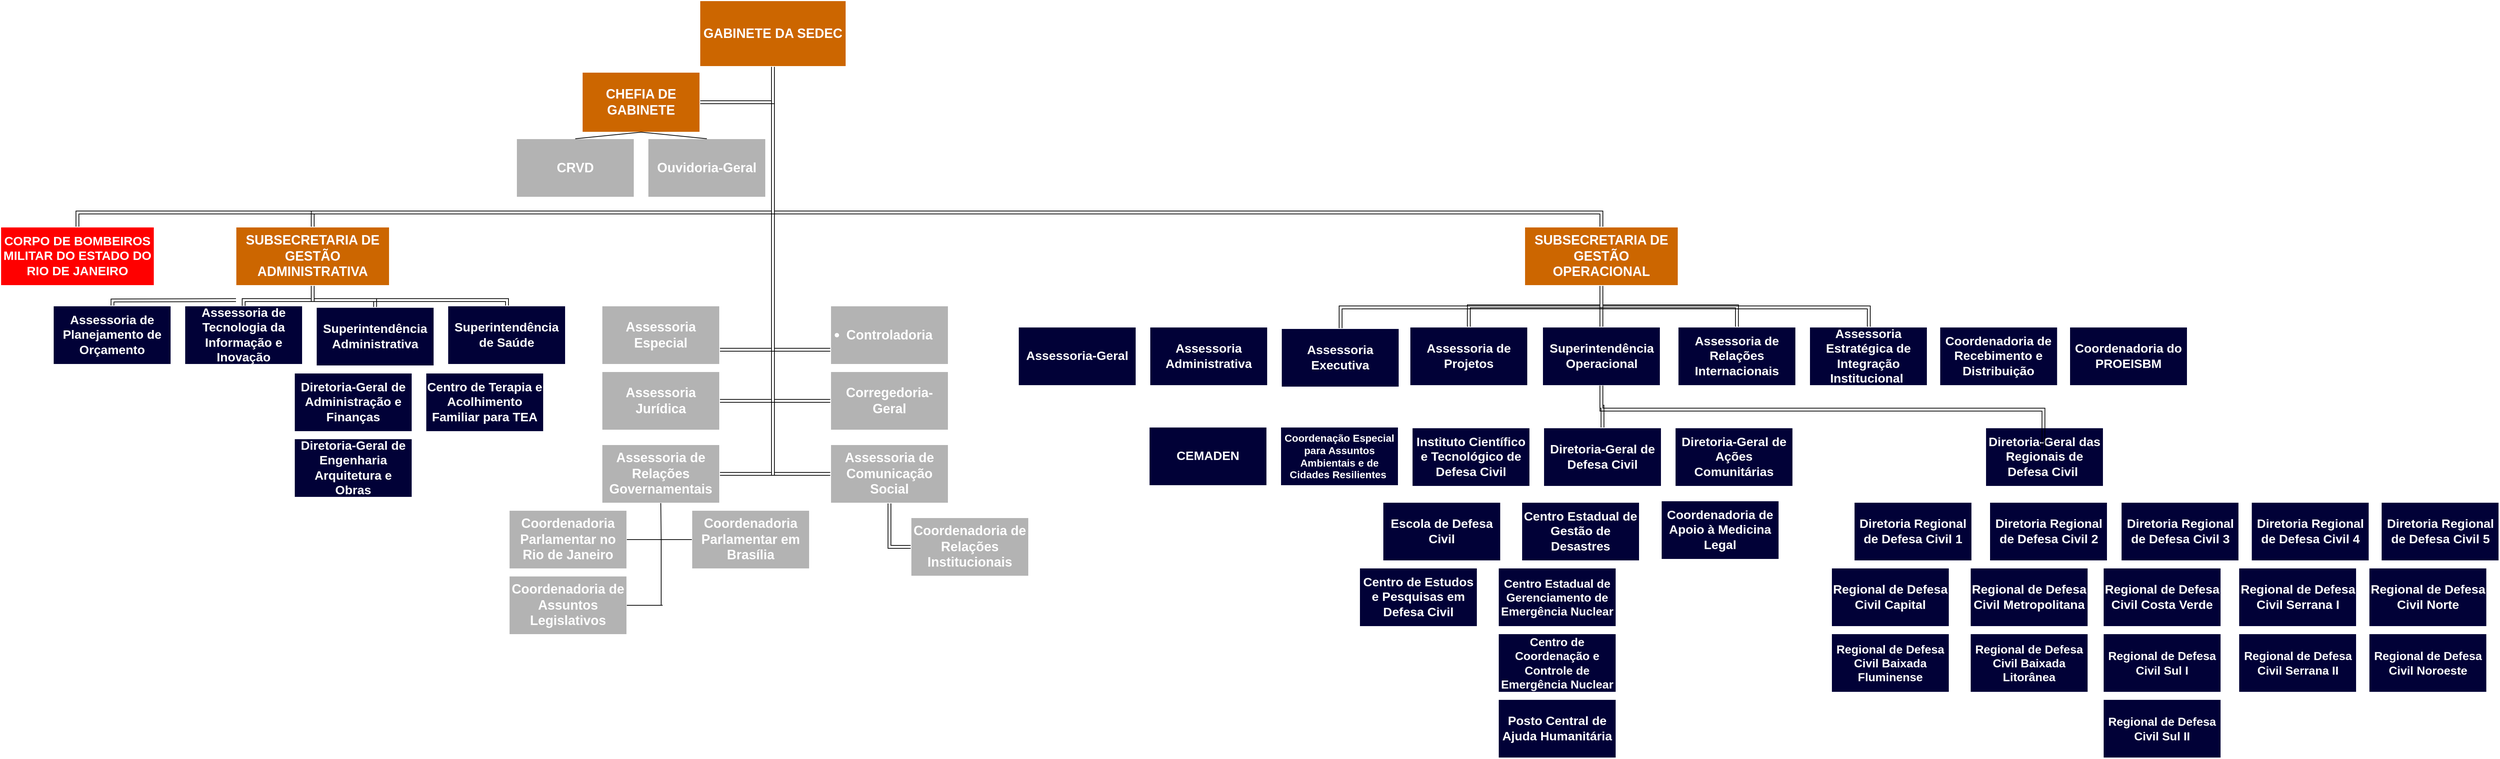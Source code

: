 <mxfile version="26.2.14">
  <diagram name="Page-1" id="97916047-d0de-89f5-080d-49f4d83e522f">
    <mxGraphModel dx="5884" dy="1238" grid="1" gridSize="10" guides="1" tooltips="1" connect="1" arrows="1" fold="1" page="1" pageScale="1.5" pageWidth="1169" pageHeight="827" background="none" math="0" shadow="0">
      <root>
        <mxCell id="0" />
        <mxCell id="1" parent="0" />
        <mxCell id="WQziicTxQeGtpVNXPFm_-156" style="edgeStyle=orthogonalEdgeStyle;shape=link;rounded=0;orthogonalLoop=1;jettySize=auto;html=1;entryX=1;entryY=0.5;entryDx=0;entryDy=0;" edge="1" parent="1" source="WQziicTxQeGtpVNXPFm_-55" target="WQziicTxQeGtpVNXPFm_-64">
          <mxGeometry relative="1" as="geometry" />
        </mxCell>
        <mxCell id="WQziicTxQeGtpVNXPFm_-157" style="edgeStyle=orthogonalEdgeStyle;shape=link;rounded=0;orthogonalLoop=1;jettySize=auto;html=1;entryX=1;entryY=0.75;entryDx=0;entryDy=0;" edge="1" parent="1" source="WQziicTxQeGtpVNXPFm_-55" target="WQziicTxQeGtpVNXPFm_-63">
          <mxGeometry relative="1" as="geometry" />
        </mxCell>
        <mxCell id="WQziicTxQeGtpVNXPFm_-158" style="edgeStyle=orthogonalEdgeStyle;shape=link;rounded=0;orthogonalLoop=1;jettySize=auto;html=1;entryX=0;entryY=0.75;entryDx=0;entryDy=0;" edge="1" parent="1" source="WQziicTxQeGtpVNXPFm_-55" target="WQziicTxQeGtpVNXPFm_-72">
          <mxGeometry relative="1" as="geometry" />
        </mxCell>
        <mxCell id="WQziicTxQeGtpVNXPFm_-159" style="edgeStyle=orthogonalEdgeStyle;shape=link;rounded=0;orthogonalLoop=1;jettySize=auto;html=1;entryX=0;entryY=0.5;entryDx=0;entryDy=0;" edge="1" parent="1" source="WQziicTxQeGtpVNXPFm_-55" target="WQziicTxQeGtpVNXPFm_-73">
          <mxGeometry relative="1" as="geometry" />
        </mxCell>
        <mxCell id="WQziicTxQeGtpVNXPFm_-160" style="edgeStyle=orthogonalEdgeStyle;shape=link;rounded=0;orthogonalLoop=1;jettySize=auto;html=1;entryX=0;entryY=0.5;entryDx=0;entryDy=0;" edge="1" parent="1" source="WQziicTxQeGtpVNXPFm_-55" target="WQziicTxQeGtpVNXPFm_-67">
          <mxGeometry relative="1" as="geometry" />
        </mxCell>
        <mxCell id="WQziicTxQeGtpVNXPFm_-162" style="edgeStyle=orthogonalEdgeStyle;shape=link;rounded=0;orthogonalLoop=1;jettySize=auto;html=1;entryX=1;entryY=0.5;entryDx=0;entryDy=0;" edge="1" parent="1" source="WQziicTxQeGtpVNXPFm_-55" target="WQziicTxQeGtpVNXPFm_-68">
          <mxGeometry relative="1" as="geometry" />
        </mxCell>
        <mxCell id="WQziicTxQeGtpVNXPFm_-163" style="edgeStyle=orthogonalEdgeStyle;shape=link;rounded=0;orthogonalLoop=1;jettySize=auto;html=1;entryX=1;entryY=0.5;entryDx=0;entryDy=0;" edge="1" parent="1" source="WQziicTxQeGtpVNXPFm_-55" target="WQziicTxQeGtpVNXPFm_-57">
          <mxGeometry relative="1" as="geometry" />
        </mxCell>
        <mxCell id="WQziicTxQeGtpVNXPFm_-165" style="edgeStyle=orthogonalEdgeStyle;shape=link;rounded=0;orthogonalLoop=1;jettySize=auto;html=1;entryX=0.5;entryY=0;entryDx=0;entryDy=0;" edge="1" parent="1" source="WQziicTxQeGtpVNXPFm_-55" target="WQziicTxQeGtpVNXPFm_-75">
          <mxGeometry relative="1" as="geometry">
            <Array as="points">
              <mxPoint x="-2439" y="320" />
              <mxPoint x="-3069" y="320" />
            </Array>
          </mxGeometry>
        </mxCell>
        <mxCell id="WQziicTxQeGtpVNXPFm_-166" style="edgeStyle=orthogonalEdgeStyle;shape=link;rounded=0;orthogonalLoop=1;jettySize=auto;html=1;entryX=0.5;entryY=0;entryDx=0;entryDy=0;" edge="1" parent="1" source="WQziicTxQeGtpVNXPFm_-55" target="WQziicTxQeGtpVNXPFm_-76">
          <mxGeometry relative="1" as="geometry">
            <Array as="points">
              <mxPoint x="-2439" y="320" />
              <mxPoint x="-1305" y="320" />
            </Array>
          </mxGeometry>
        </mxCell>
        <mxCell id="WQziicTxQeGtpVNXPFm_-167" style="edgeStyle=orthogonalEdgeStyle;shape=link;rounded=0;orthogonalLoop=1;jettySize=auto;html=1;" edge="1" parent="1" source="WQziicTxQeGtpVNXPFm_-55" target="WQziicTxQeGtpVNXPFm_-92">
          <mxGeometry relative="1" as="geometry">
            <Array as="points">
              <mxPoint x="-2439" y="320" />
              <mxPoint x="-3391" y="320" />
            </Array>
          </mxGeometry>
        </mxCell>
        <mxCell id="WQziicTxQeGtpVNXPFm_-55" value="&lt;font style=&quot;color: rgb(255, 255, 255); font-size: 18px;&quot;&gt;&lt;b style=&quot;&quot;&gt;GABINETE DA SEDEC&lt;/b&gt;&lt;/font&gt;" style="rounded=0;whiteSpace=wrap;html=1;fillColor=#CC6600;strokeColor=#FFFFFF;" vertex="1" parent="1">
          <mxGeometry x="-2539" y="30" width="200" height="90" as="geometry" />
        </mxCell>
        <mxCell id="WQziicTxQeGtpVNXPFm_-57" value="&lt;font color=&quot;#ffffff&quot;&gt;&lt;span style=&quot;font-size: 18px;&quot;&gt;&lt;b&gt;CHEFIA DE GABINETE&lt;/b&gt;&lt;/span&gt;&lt;/font&gt;" style="rounded=0;whiteSpace=wrap;html=1;fillColor=#CC6600;strokeColor=#FFFFFF;" vertex="1" parent="1">
          <mxGeometry x="-2700" y="128" width="161" height="82" as="geometry" />
        </mxCell>
        <mxCell id="WQziicTxQeGtpVNXPFm_-59" value="&lt;font color=&quot;#ffffff&quot;&gt;&lt;span style=&quot;font-size: 18px;&quot;&gt;&lt;b&gt;CRVD&lt;/b&gt;&lt;/span&gt;&lt;/font&gt;" style="rounded=0;whiteSpace=wrap;html=1;fillColor=light-dark(#B3B3B3,#DADAFF);strokeColor=#FFFFFF;" vertex="1" parent="1">
          <mxGeometry x="-2790" y="219" width="161" height="80" as="geometry" />
        </mxCell>
        <mxCell id="WQziicTxQeGtpVNXPFm_-60" value="" style="endArrow=none;html=1;rounded=0;exitX=0.5;exitY=1;exitDx=0;exitDy=0;entryX=0.5;entryY=0;entryDx=0;entryDy=0;" edge="1" parent="1" source="WQziicTxQeGtpVNXPFm_-57" target="WQziicTxQeGtpVNXPFm_-59">
          <mxGeometry width="50" height="50" relative="1" as="geometry">
            <mxPoint x="-2659.5" y="208" as="sourcePoint" />
            <mxPoint x="-2341" y="178" as="targetPoint" />
          </mxGeometry>
        </mxCell>
        <mxCell id="WQziicTxQeGtpVNXPFm_-63" value="&lt;font color=&quot;#ffffff&quot;&gt;&lt;span style=&quot;font-size: 18px;&quot;&gt;&lt;b&gt;Assessoria Especial&lt;/b&gt;&lt;/span&gt;&lt;/font&gt;" style="rounded=0;whiteSpace=wrap;html=1;fillColor=light-dark(#B3B3B3,#DADAFF);strokeColor=#FFFFFF;" vertex="1" parent="1">
          <mxGeometry x="-2673" y="448" width="161" height="80" as="geometry" />
        </mxCell>
        <mxCell id="WQziicTxQeGtpVNXPFm_-64" value="&lt;font color=&quot;#ffffff&quot;&gt;&lt;span style=&quot;font-size: 18px;&quot;&gt;&lt;b&gt;Assessoria Jurídica&lt;/b&gt;&lt;/span&gt;&lt;/font&gt;" style="rounded=0;whiteSpace=wrap;html=1;fillColor=light-dark(#B3B3B3,#DADAFF);strokeColor=#FFFFFF;" vertex="1" parent="1">
          <mxGeometry x="-2673" y="538" width="161" height="80" as="geometry" />
        </mxCell>
        <mxCell id="WQziicTxQeGtpVNXPFm_-65" value="&lt;font style=&quot;font-size: 17px;&quot; color=&quot;#ffffff&quot;&gt;&lt;b style=&quot;&quot;&gt;Assessoria de Tecnologia da Informação e Inovação&lt;/b&gt;&lt;/font&gt;" style="rounded=0;whiteSpace=wrap;html=1;fillColor=light-dark(#010137,#DADAFF);strokeColor=#FFFFFF;" vertex="1" parent="1">
          <mxGeometry x="-3244" y="448" width="161" height="80" as="geometry" />
        </mxCell>
        <mxCell id="WQziicTxQeGtpVNXPFm_-164" style="edgeStyle=orthogonalEdgeStyle;shape=link;rounded=0;orthogonalLoop=1;jettySize=auto;html=1;entryX=0;entryY=0.5;entryDx=0;entryDy=0;" edge="1" parent="1" source="WQziicTxQeGtpVNXPFm_-67" target="WQziicTxQeGtpVNXPFm_-77">
          <mxGeometry relative="1" as="geometry" />
        </mxCell>
        <mxCell id="WQziicTxQeGtpVNXPFm_-67" value="&lt;font color=&quot;#ffffff&quot;&gt;&lt;span style=&quot;font-size: 18px;&quot;&gt;&lt;b&gt;Assessoria de Comunicação Social&lt;/b&gt;&lt;/span&gt;&lt;/font&gt;" style="rounded=0;whiteSpace=wrap;html=1;fillColor=light-dark(#B3B3B3,#DADAFF);strokeColor=#FFFFFF;" vertex="1" parent="1">
          <mxGeometry x="-2360" y="638" width="161" height="80" as="geometry" />
        </mxCell>
        <mxCell id="WQziicTxQeGtpVNXPFm_-68" value="&lt;font color=&quot;#ffffff&quot;&gt;&lt;span style=&quot;font-size: 18px;&quot;&gt;&lt;b&gt;Assessoria de Relações Governamentais&lt;/b&gt;&lt;/span&gt;&lt;/font&gt;" style="rounded=0;whiteSpace=wrap;html=1;fillColor=light-dark(#B3B3B3,#DADAFF);strokeColor=#FFFFFF;" vertex="1" parent="1">
          <mxGeometry x="-2673" y="638" width="161" height="80" as="geometry" />
        </mxCell>
        <mxCell id="WQziicTxQeGtpVNXPFm_-69" value="&lt;font color=&quot;#ffffff&quot;&gt;&lt;span style=&quot;font-size: 18px;&quot;&gt;&lt;b&gt;Coordenadoria Parlamentar no Rio de Janeiro&lt;/b&gt;&lt;/span&gt;&lt;/font&gt;" style="rounded=0;whiteSpace=wrap;html=1;fillColor=light-dark(#B3B3B3,#DADAFF);strokeColor=#FFFFFF;" vertex="1" parent="1">
          <mxGeometry x="-2800" y="728" width="161" height="80" as="geometry" />
        </mxCell>
        <mxCell id="WQziicTxQeGtpVNXPFm_-70" value="&lt;font color=&quot;#ffffff&quot;&gt;&lt;span style=&quot;font-size: 18px;&quot;&gt;&lt;b&gt;Ouvidoria-Geral&lt;/b&gt;&lt;/span&gt;&lt;/font&gt;" style="rounded=0;whiteSpace=wrap;html=1;fillColor=light-dark(#B3B3B3,#DADAFF);strokeColor=#FFFFFF;" vertex="1" parent="1">
          <mxGeometry x="-2610" y="219" width="161" height="80" as="geometry" />
        </mxCell>
        <mxCell id="WQziicTxQeGtpVNXPFm_-71" value="" style="endArrow=none;html=1;rounded=0;entryX=0.5;entryY=0;entryDx=0;entryDy=0;exitX=0.5;exitY=1;exitDx=0;exitDy=0;" edge="1" parent="1" source="WQziicTxQeGtpVNXPFm_-57" target="WQziicTxQeGtpVNXPFm_-70">
          <mxGeometry width="50" height="50" relative="1" as="geometry">
            <mxPoint x="-2579.5" y="208" as="sourcePoint" />
            <mxPoint x="-2530" y="219" as="targetPoint" />
          </mxGeometry>
        </mxCell>
        <mxCell id="WQziicTxQeGtpVNXPFm_-72" value="&lt;font color=&quot;#ffffff&quot;&gt;&lt;span style=&quot;font-size: 18px;&quot;&gt;&lt;b&gt;Controladoria&lt;/b&gt;&lt;/span&gt;&lt;/font&gt;" style="rounded=0;whiteSpace=wrap;html=1;fillColor=light-dark(#B3B3B3,#DADAFF);strokeColor=#FFFFFF;" vertex="1" parent="1">
          <mxGeometry x="-2360" y="448" width="161" height="80" as="geometry" />
        </mxCell>
        <mxCell id="WQziicTxQeGtpVNXPFm_-73" value="&lt;font color=&quot;#ffffff&quot;&gt;&lt;span style=&quot;font-size: 18px;&quot;&gt;&lt;b&gt;Corregedoria-Geral&lt;/b&gt;&lt;/span&gt;&lt;/font&gt;" style="rounded=0;whiteSpace=wrap;html=1;fillColor=light-dark(#B3B3B3,#DADAFF);strokeColor=#FFFFFF;" vertex="1" parent="1">
          <mxGeometry x="-2360" y="538" width="161" height="80" as="geometry" />
        </mxCell>
        <mxCell id="WQziicTxQeGtpVNXPFm_-169" style="edgeStyle=orthogonalEdgeStyle;shape=link;rounded=0;orthogonalLoop=1;jettySize=auto;html=1;entryX=0.5;entryY=0;entryDx=0;entryDy=0;" edge="1" parent="1" source="WQziicTxQeGtpVNXPFm_-75" target="WQziicTxQeGtpVNXPFm_-65">
          <mxGeometry relative="1" as="geometry" />
        </mxCell>
        <mxCell id="WQziicTxQeGtpVNXPFm_-170" style="edgeStyle=orthogonalEdgeStyle;shape=link;rounded=0;orthogonalLoop=1;jettySize=auto;html=1;" edge="1" parent="1" source="WQziicTxQeGtpVNXPFm_-75" target="WQziicTxQeGtpVNXPFm_-87">
          <mxGeometry relative="1" as="geometry" />
        </mxCell>
        <mxCell id="WQziicTxQeGtpVNXPFm_-171" style="edgeStyle=orthogonalEdgeStyle;shape=link;rounded=0;orthogonalLoop=1;jettySize=auto;html=1;" edge="1" parent="1" source="WQziicTxQeGtpVNXPFm_-75" target="WQziicTxQeGtpVNXPFm_-88">
          <mxGeometry relative="1" as="geometry">
            <Array as="points">
              <mxPoint x="-3069" y="440" />
              <mxPoint x="-2803" y="440" />
            </Array>
          </mxGeometry>
        </mxCell>
        <mxCell id="WQziicTxQeGtpVNXPFm_-173" style="edgeStyle=orthogonalEdgeStyle;shape=link;rounded=0;orthogonalLoop=1;jettySize=auto;html=1;" edge="1" parent="1">
          <mxGeometry relative="1" as="geometry">
            <mxPoint x="-3174" y="440" as="sourcePoint" />
            <mxPoint x="-3343.5" y="508" as="targetPoint" />
          </mxGeometry>
        </mxCell>
        <mxCell id="WQziicTxQeGtpVNXPFm_-75" value="&lt;font color=&quot;#ffffff&quot;&gt;&lt;span style=&quot;font-size: 18px;&quot;&gt;&lt;b&gt;SUBSECRETARIA DE GESTÃO ADMINISTRATIVA&lt;/b&gt;&lt;/span&gt;&lt;/font&gt;" style="rounded=0;whiteSpace=wrap;html=1;fillColor=#CC6600;strokeColor=#FFFFFF;" vertex="1" parent="1">
          <mxGeometry x="-3174" y="340" width="210" height="80" as="geometry" />
        </mxCell>
        <mxCell id="WQziicTxQeGtpVNXPFm_-175" style="edgeStyle=orthogonalEdgeStyle;shape=link;rounded=0;orthogonalLoop=1;jettySize=auto;html=1;entryX=0.5;entryY=0;entryDx=0;entryDy=0;" edge="1" parent="1" source="WQziicTxQeGtpVNXPFm_-76" target="WQziicTxQeGtpVNXPFm_-103">
          <mxGeometry relative="1" as="geometry" />
        </mxCell>
        <mxCell id="WQziicTxQeGtpVNXPFm_-176" style="edgeStyle=orthogonalEdgeStyle;shape=link;rounded=0;orthogonalLoop=1;jettySize=auto;html=1;" edge="1" parent="1" source="WQziicTxQeGtpVNXPFm_-76" target="WQziicTxQeGtpVNXPFm_-95">
          <mxGeometry relative="1" as="geometry" />
        </mxCell>
        <mxCell id="WQziicTxQeGtpVNXPFm_-177" style="edgeStyle=orthogonalEdgeStyle;shape=link;rounded=0;orthogonalLoop=1;jettySize=auto;html=1;" edge="1" parent="1" source="WQziicTxQeGtpVNXPFm_-76" target="WQziicTxQeGtpVNXPFm_-98">
          <mxGeometry relative="1" as="geometry">
            <Array as="points">
              <mxPoint x="-1305" y="450" />
              <mxPoint x="-1662" y="450" />
            </Array>
          </mxGeometry>
        </mxCell>
        <mxCell id="WQziicTxQeGtpVNXPFm_-178" style="edgeStyle=orthogonalEdgeStyle;shape=link;rounded=0;orthogonalLoop=1;jettySize=auto;html=1;" edge="1" parent="1" source="WQziicTxQeGtpVNXPFm_-76" target="WQziicTxQeGtpVNXPFm_-96">
          <mxGeometry relative="1" as="geometry" />
        </mxCell>
        <mxCell id="WQziicTxQeGtpVNXPFm_-181" style="edgeStyle=orthogonalEdgeStyle;shape=link;rounded=0;orthogonalLoop=1;jettySize=auto;html=1;" edge="1" parent="1" source="WQziicTxQeGtpVNXPFm_-76" target="WQziicTxQeGtpVNXPFm_-97">
          <mxGeometry relative="1" as="geometry">
            <Array as="points">
              <mxPoint x="-1305" y="450" />
              <mxPoint x="-939" y="450" />
            </Array>
          </mxGeometry>
        </mxCell>
        <mxCell id="WQziicTxQeGtpVNXPFm_-76" value="&lt;font color=&quot;#ffffff&quot;&gt;&lt;span style=&quot;font-size: 18px;&quot;&gt;&lt;b&gt;SUBSECRETARIA DE GESTÃO OPERACIONAL&lt;/b&gt;&lt;/span&gt;&lt;/font&gt;" style="rounded=0;whiteSpace=wrap;html=1;fillColor=#CC6600;strokeColor=#FFFFFF;" vertex="1" parent="1">
          <mxGeometry x="-1410" y="340" width="210" height="80" as="geometry" />
        </mxCell>
        <mxCell id="WQziicTxQeGtpVNXPFm_-77" value="&lt;font color=&quot;#ffffff&quot;&gt;&lt;span style=&quot;font-size: 18px;&quot;&gt;&lt;b&gt;Coordenadoria de Relações Institucionais&lt;/b&gt;&lt;/span&gt;&lt;/font&gt;" style="rounded=0;whiteSpace=wrap;html=1;fillColor=light-dark(#B3B3B3,#DADAFF);strokeColor=#FFFFFF;" vertex="1" parent="1">
          <mxGeometry x="-2250" y="738" width="161" height="80" as="geometry" />
        </mxCell>
        <mxCell id="WQziicTxQeGtpVNXPFm_-79" value="&lt;font color=&quot;#ffffff&quot;&gt;&lt;span style=&quot;font-size: 18px;&quot;&gt;&lt;b&gt;Coordenadoria Parlamentar em Brasília&lt;/b&gt;&lt;/span&gt;&lt;/font&gt;" style="rounded=0;whiteSpace=wrap;html=1;fillColor=light-dark(#B3B3B3,#DADAFF);strokeColor=#FFFFFF;" vertex="1" parent="1">
          <mxGeometry x="-2550" y="728" width="161" height="80" as="geometry" />
        </mxCell>
        <mxCell id="WQziicTxQeGtpVNXPFm_-80" value="" style="endArrow=none;html=1;rounded=0;entryX=1;entryY=0.5;entryDx=0;entryDy=0;exitX=0.5;exitY=1;exitDx=0;exitDy=0;" edge="1" parent="1" target="WQziicTxQeGtpVNXPFm_-69">
          <mxGeometry width="50" height="50" relative="1" as="geometry">
            <mxPoint x="-2592.5" y="768" as="sourcePoint" />
            <mxPoint x="-2639" y="818" as="targetPoint" />
          </mxGeometry>
        </mxCell>
        <mxCell id="WQziicTxQeGtpVNXPFm_-82" value="" style="endArrow=none;html=1;rounded=0;exitX=0.5;exitY=1;exitDx=0;exitDy=0;" edge="1" parent="1" source="WQziicTxQeGtpVNXPFm_-68">
          <mxGeometry width="50" height="50" relative="1" as="geometry">
            <mxPoint x="-2582" y="728" as="sourcePoint" />
            <mxPoint x="-2550" y="768" as="targetPoint" />
            <Array as="points">
              <mxPoint x="-2592" y="768" />
              <mxPoint x="-2550" y="768" />
            </Array>
          </mxGeometry>
        </mxCell>
        <mxCell id="WQziicTxQeGtpVNXPFm_-83" value="" style="endArrow=none;html=1;rounded=0;" edge="1" parent="1">
          <mxGeometry width="50" height="50" relative="1" as="geometry">
            <mxPoint x="-2592" y="858" as="sourcePoint" />
            <mxPoint x="-2592" y="768" as="targetPoint" />
          </mxGeometry>
        </mxCell>
        <mxCell id="WQziicTxQeGtpVNXPFm_-84" value="&lt;font color=&quot;#ffffff&quot;&gt;&lt;span style=&quot;font-size: 18px;&quot;&gt;&lt;b&gt;Coordenadoria de Assuntos Legislativos&lt;/b&gt;&lt;/span&gt;&lt;/font&gt;" style="rounded=0;whiteSpace=wrap;html=1;fillColor=light-dark(#B3B3B3,#DADAFF);strokeColor=#FFFFFF;" vertex="1" parent="1">
          <mxGeometry x="-2800" y="818" width="161" height="80" as="geometry" />
        </mxCell>
        <mxCell id="WQziicTxQeGtpVNXPFm_-85" value="" style="endArrow=none;html=1;rounded=0;entryX=1;entryY=0.5;entryDx=0;entryDy=0;" edge="1" parent="1" target="WQziicTxQeGtpVNXPFm_-84">
          <mxGeometry width="50" height="50" relative="1" as="geometry">
            <mxPoint x="-2590" y="858" as="sourcePoint" />
            <mxPoint x="-2750" y="768" as="targetPoint" />
          </mxGeometry>
        </mxCell>
        <mxCell id="WQziicTxQeGtpVNXPFm_-86" value="&lt;font style=&quot;font-size: 17px;&quot; color=&quot;#ffffff&quot;&gt;&lt;b style=&quot;&quot;&gt;Assessoria de Planejamento de Orçamento&lt;/b&gt;&lt;/font&gt;" style="rounded=0;whiteSpace=wrap;html=1;fillColor=light-dark(#010137,#DADAFF);strokeColor=#FFFFFF;" vertex="1" parent="1">
          <mxGeometry x="-3424" y="448" width="161" height="80" as="geometry" />
        </mxCell>
        <mxCell id="WQziicTxQeGtpVNXPFm_-87" value="&lt;font style=&quot;font-size: 17px;&quot; color=&quot;#ffffff&quot;&gt;&lt;b style=&quot;&quot;&gt;Superintendência Administrativa&lt;/b&gt;&lt;/font&gt;" style="rounded=0;whiteSpace=wrap;html=1;fillColor=light-dark(#010137,#DADAFF);strokeColor=#FFFFFF;" vertex="1" parent="1">
          <mxGeometry x="-3064" y="450" width="161" height="80" as="geometry" />
        </mxCell>
        <mxCell id="WQziicTxQeGtpVNXPFm_-88" value="&lt;font style=&quot;font-size: 17px;&quot; color=&quot;#ffffff&quot;&gt;&lt;b style=&quot;&quot;&gt;Superintendência de Saúde&lt;/b&gt;&lt;/font&gt;" style="rounded=0;whiteSpace=wrap;html=1;fillColor=light-dark(#010137,#DADAFF);strokeColor=#FFFFFF;" vertex="1" parent="1">
          <mxGeometry x="-2884" y="448" width="161" height="80" as="geometry" />
        </mxCell>
        <mxCell id="WQziicTxQeGtpVNXPFm_-89" value="&lt;font style=&quot;font-size: 17px;&quot; color=&quot;#ffffff&quot;&gt;&lt;b style=&quot;&quot;&gt;Diretoria-Geral de Administração e Finanças&lt;/b&gt;&lt;/font&gt;" style="rounded=0;whiteSpace=wrap;html=1;fillColor=light-dark(#010137,#DADAFF);strokeColor=#FFFFFF;" vertex="1" parent="1">
          <mxGeometry x="-3094" y="540" width="161" height="80" as="geometry" />
        </mxCell>
        <mxCell id="WQziicTxQeGtpVNXPFm_-90" value="&lt;font style=&quot;font-size: 17px;&quot; color=&quot;#ffffff&quot;&gt;&lt;b style=&quot;&quot;&gt;Diretoria-Geral de Engenharia Arquitetura e Obras&lt;/b&gt;&lt;/font&gt;" style="rounded=0;whiteSpace=wrap;html=1;fillColor=light-dark(#010137,#DADAFF);strokeColor=#FFFFFF;" vertex="1" parent="1">
          <mxGeometry x="-3094" y="630" width="161" height="80" as="geometry" />
        </mxCell>
        <mxCell id="WQziicTxQeGtpVNXPFm_-91" value="&lt;font style=&quot;font-size: 17px;&quot; color=&quot;#ffffff&quot;&gt;&lt;b style=&quot;&quot;&gt;Centro de Terapia e Acolhimento Familiar para TEA&lt;/b&gt;&lt;/font&gt;" style="rounded=0;whiteSpace=wrap;html=1;fillColor=light-dark(#010137,#DADAFF);strokeColor=#FFFFFF;" vertex="1" parent="1">
          <mxGeometry x="-2914" y="540" width="161" height="80" as="geometry" />
        </mxCell>
        <mxCell id="WQziicTxQeGtpVNXPFm_-92" value="&lt;font color=&quot;#ffffff&quot;&gt;&lt;span&gt;&lt;b&gt;CORPO DE BOMBEIROS MILITAR DO ESTADO DO RIO DE JANEIRO&lt;/b&gt;&lt;/span&gt;&lt;/font&gt;" style="rounded=0;whiteSpace=wrap;html=1;fillColor=#FF0000;strokeColor=#FFFFFF;fontSize=17;" vertex="1" parent="1">
          <mxGeometry x="-3496" y="340" width="210" height="80" as="geometry" />
        </mxCell>
        <mxCell id="WQziicTxQeGtpVNXPFm_-93" value="&lt;font style=&quot;font-size: 17px;&quot; color=&quot;#ffffff&quot;&gt;&lt;b style=&quot;&quot;&gt;Assessoria Administrativa&lt;/b&gt;&lt;/font&gt;" style="rounded=0;whiteSpace=wrap;html=1;fillColor=light-dark(#010137, #dadaff);strokeColor=#FFFFFF;" vertex="1" parent="1">
          <mxGeometry x="-1923" y="477" width="161" height="80" as="geometry" />
        </mxCell>
        <mxCell id="WQziicTxQeGtpVNXPFm_-94" value="&lt;font style=&quot;font-size: 17px;&quot; color=&quot;#ffffff&quot;&gt;&lt;b style=&quot;&quot;&gt;Assessoria-Geral&lt;/b&gt;&lt;/font&gt;" style="rounded=0;whiteSpace=wrap;html=1;fillColor=light-dark(#010137,#DADAFF);strokeColor=#FFFFFF;" vertex="1" parent="1">
          <mxGeometry x="-2103" y="477" width="161" height="80" as="geometry" />
        </mxCell>
        <mxCell id="WQziicTxQeGtpVNXPFm_-95" value="&lt;font color=&quot;#ffffff&quot;&gt;&lt;span style=&quot;font-size: 17px;&quot;&gt;&lt;b&gt;Assessoria de Projetos&lt;/b&gt;&lt;/span&gt;&lt;/font&gt;" style="rounded=0;whiteSpace=wrap;html=1;fillColor=light-dark(#010137, #dadaff);strokeColor=#FFFFFF;" vertex="1" parent="1">
          <mxGeometry x="-1567" y="477" width="161" height="80" as="geometry" />
        </mxCell>
        <mxCell id="WQziicTxQeGtpVNXPFm_-96" value="&lt;font color=&quot;#ffffff&quot;&gt;&lt;span style=&quot;font-size: 17px;&quot;&gt;&lt;b&gt;Assessoria de Relações Internacionais&lt;/b&gt;&lt;/span&gt;&lt;/font&gt;" style="rounded=0;whiteSpace=wrap;html=1;fillColor=light-dark(#010137, #dadaff);strokeColor=#FFFFFF;" vertex="1" parent="1">
          <mxGeometry x="-1200" y="477" width="161" height="80" as="geometry" />
        </mxCell>
        <mxCell id="WQziicTxQeGtpVNXPFm_-97" value="&lt;font color=&quot;#ffffff&quot;&gt;&lt;span style=&quot;font-size: 17px;&quot;&gt;&lt;b&gt;Assessoria Estratégica de Integração Institucional&amp;nbsp;&lt;/b&gt;&lt;/span&gt;&lt;/font&gt;" style="rounded=0;whiteSpace=wrap;html=1;fillColor=light-dark(#010137, #dadaff);strokeColor=#FFFFFF;" vertex="1" parent="1">
          <mxGeometry x="-1020" y="477" width="161" height="80" as="geometry" />
        </mxCell>
        <mxCell id="WQziicTxQeGtpVNXPFm_-98" value="&lt;font style=&quot;font-size: 17px;&quot; color=&quot;#ffffff&quot;&gt;&lt;b style=&quot;&quot;&gt;Assessoria Executiva&lt;/b&gt;&lt;/font&gt;" style="rounded=0;whiteSpace=wrap;html=1;fillColor=light-dark(#010137, #dadaff);strokeColor=#FFFFFF;" vertex="1" parent="1">
          <mxGeometry x="-1743" y="479" width="161" height="80" as="geometry" />
        </mxCell>
        <mxCell id="WQziicTxQeGtpVNXPFm_-99" value="&lt;font color=&quot;#ffffff&quot;&gt;&lt;span style=&quot;font-size: 17px;&quot;&gt;&lt;b&gt;Coordenadoria de Recebimento e Distribuição&lt;/b&gt;&lt;/span&gt;&lt;/font&gt;" style="rounded=0;whiteSpace=wrap;html=1;fillColor=light-dark(#010137, #dadaff);strokeColor=#FFFFFF;" vertex="1" parent="1">
          <mxGeometry x="-841.75" y="477" width="161" height="80" as="geometry" />
        </mxCell>
        <mxCell id="WQziicTxQeGtpVNXPFm_-100" value="&lt;font color=&quot;#ffffff&quot;&gt;&lt;span style=&quot;font-size: 17px;&quot;&gt;&lt;b&gt;Coordenadoria do PROEISBM&lt;/b&gt;&lt;/span&gt;&lt;/font&gt;" style="rounded=0;whiteSpace=wrap;html=1;fillColor=light-dark(#010137, #dadaff);strokeColor=#FFFFFF;" vertex="1" parent="1">
          <mxGeometry x="-664" y="477" width="161" height="80" as="geometry" />
        </mxCell>
        <mxCell id="WQziicTxQeGtpVNXPFm_-179" style="edgeStyle=orthogonalEdgeStyle;shape=link;rounded=0;orthogonalLoop=1;jettySize=auto;html=1;" edge="1" parent="1" source="WQziicTxQeGtpVNXPFm_-103" target="WQziicTxQeGtpVNXPFm_-106">
          <mxGeometry relative="1" as="geometry" />
        </mxCell>
        <mxCell id="WQziicTxQeGtpVNXPFm_-103" value="&lt;font color=&quot;#ffffff&quot;&gt;&lt;span style=&quot;font-size: 17px;&quot;&gt;&lt;b&gt;Superintendência Operacional&lt;/b&gt;&lt;/span&gt;&lt;/font&gt;" style="rounded=0;whiteSpace=wrap;html=1;fillColor=light-dark(#010137, #dadaff);strokeColor=#FFFFFF;" vertex="1" parent="1">
          <mxGeometry x="-1385.5" y="477" width="161" height="80" as="geometry" />
        </mxCell>
        <mxCell id="WQziicTxQeGtpVNXPFm_-104" value="&lt;font color=&quot;#ffffff&quot;&gt;&lt;span&gt;&lt;b&gt;Coordenação Especial para Assuntos Ambientais e de Cidades Resilientes&amp;nbsp;&lt;/b&gt;&lt;/span&gt;&lt;/font&gt;" style="rounded=0;whiteSpace=wrap;html=1;fillColor=light-dark(#010137, #dadaff);strokeColor=#FFFFFF;fontSize=14;" vertex="1" parent="1">
          <mxGeometry x="-1744" y="614" width="161" height="80" as="geometry" />
        </mxCell>
        <mxCell id="WQziicTxQeGtpVNXPFm_-105" value="&lt;font style=&quot;font-size: 17px;&quot; color=&quot;#ffffff&quot;&gt;&lt;b style=&quot;&quot;&gt;CEMADEN&lt;/b&gt;&lt;/font&gt;" style="rounded=0;whiteSpace=wrap;html=1;fillColor=light-dark(#010137,#DADAFF);strokeColor=#FFFFFF;" vertex="1" parent="1">
          <mxGeometry x="-1924" y="614" width="161" height="80" as="geometry" />
        </mxCell>
        <mxCell id="WQziicTxQeGtpVNXPFm_-106" value="&lt;font color=&quot;#ffffff&quot;&gt;&lt;span style=&quot;font-size: 17px;&quot;&gt;&lt;b&gt;Diretoria-Geral de Defesa Civil&lt;/b&gt;&lt;/span&gt;&lt;/font&gt;" style="rounded=0;whiteSpace=wrap;html=1;fillColor=light-dark(#010137, #dadaff);strokeColor=#FFFFFF;" vertex="1" parent="1">
          <mxGeometry x="-1384" y="615" width="161" height="80" as="geometry" />
        </mxCell>
        <mxCell id="WQziicTxQeGtpVNXPFm_-107" value="&lt;font color=&quot;#ffffff&quot;&gt;&lt;span style=&quot;font-size: 17px;&quot;&gt;&lt;b&gt;Diretoria-Geral de Ações Comunitárias&lt;/b&gt;&lt;/span&gt;&lt;/font&gt;" style="rounded=0;whiteSpace=wrap;html=1;fillColor=light-dark(#010137, #dadaff);strokeColor=#FFFFFF;" vertex="1" parent="1">
          <mxGeometry x="-1204" y="615" width="161" height="80" as="geometry" />
        </mxCell>
        <mxCell id="WQziicTxQeGtpVNXPFm_-108" value="&lt;font color=&quot;#ffffff&quot;&gt;&lt;span style=&quot;font-size: 17px;&quot;&gt;&lt;b&gt;Diretoria-Geral das Regionais de Defesa Civil&amp;nbsp;&lt;/b&gt;&lt;/span&gt;&lt;/font&gt;" style="rounded=0;whiteSpace=wrap;html=1;fillColor=light-dark(#010137, #dadaff);strokeColor=#FFFFFF;" vertex="1" parent="1">
          <mxGeometry x="-779" y="615" width="161" height="80" as="geometry" />
        </mxCell>
        <mxCell id="WQziicTxQeGtpVNXPFm_-109" value="&lt;font style=&quot;font-size: 17px;&quot; color=&quot;#ffffff&quot;&gt;&lt;b style=&quot;&quot;&gt;Instituto Científico e Tecnológico de Defesa Civil&lt;/b&gt;&lt;/font&gt;" style="rounded=0;whiteSpace=wrap;html=1;fillColor=light-dark(#010137, #dadaff);strokeColor=#FFFFFF;" vertex="1" parent="1">
          <mxGeometry x="-1564" y="615" width="161" height="80" as="geometry" />
        </mxCell>
        <mxCell id="WQziicTxQeGtpVNXPFm_-113" value="&lt;font style=&quot;font-size: 17px;&quot; color=&quot;#ffffff&quot;&gt;&lt;b style=&quot;&quot;&gt;Escola de Defesa Civil&lt;/b&gt;&lt;/font&gt;" style="rounded=0;whiteSpace=wrap;html=1;fillColor=light-dark(#010137,#DADAFF);strokeColor=#FFFFFF;" vertex="1" parent="1">
          <mxGeometry x="-1604" y="717" width="161" height="80" as="geometry" />
        </mxCell>
        <mxCell id="WQziicTxQeGtpVNXPFm_-114" value="&lt;font style=&quot;font-size: 17px;&quot; color=&quot;#ffffff&quot;&gt;&lt;b style=&quot;&quot;&gt;Centro de Estudos e Pesquisas em Defesa Civil&lt;/b&gt;&lt;/font&gt;" style="rounded=0;whiteSpace=wrap;html=1;fillColor=light-dark(#010137,#DADAFF);strokeColor=#FFFFFF;" vertex="1" parent="1">
          <mxGeometry x="-1636" y="807" width="161" height="80" as="geometry" />
        </mxCell>
        <mxCell id="WQziicTxQeGtpVNXPFm_-115" value="&lt;font style=&quot;font-size: 17px;&quot; color=&quot;#ffffff&quot;&gt;&lt;b style=&quot;&quot;&gt;Centro Estadual de Gestão de Desastres&lt;/b&gt;&lt;/font&gt;" style="rounded=0;whiteSpace=wrap;html=1;fillColor=light-dark(#010137,#DADAFF);strokeColor=#FFFFFF;" vertex="1" parent="1">
          <mxGeometry x="-1414" y="717" width="161" height="80" as="geometry" />
        </mxCell>
        <mxCell id="WQziicTxQeGtpVNXPFm_-116" value="&lt;font color=&quot;#ffffff&quot;&gt;&lt;b&gt;Centro Estadual de Gerenciamento de Emergência Nuclear&lt;/b&gt;&lt;/font&gt;" style="rounded=0;whiteSpace=wrap;html=1;fillColor=light-dark(#010137,#DADAFF);strokeColor=#FFFFFF;fontSize=16;" vertex="1" parent="1">
          <mxGeometry x="-1446" y="807" width="161" height="80" as="geometry" />
        </mxCell>
        <mxCell id="WQziicTxQeGtpVNXPFm_-117" value="&lt;font color=&quot;#ffffff&quot;&gt;&lt;b&gt;Centro de Coordenação e Controle de Emergência Nuclear&lt;/b&gt;&lt;/font&gt;" style="rounded=0;whiteSpace=wrap;html=1;fillColor=light-dark(#010137,#DADAFF);strokeColor=#FFFFFF;fontSize=16;" vertex="1" parent="1">
          <mxGeometry x="-1446" y="897" width="161" height="80" as="geometry" />
        </mxCell>
        <mxCell id="WQziicTxQeGtpVNXPFm_-118" value="&lt;font style=&quot;font-size: 17px;&quot; color=&quot;#ffffff&quot;&gt;&lt;b style=&quot;&quot;&gt;Posto Central de Ajuda Humanitária&lt;/b&gt;&lt;/font&gt;" style="rounded=0;whiteSpace=wrap;html=1;fillColor=light-dark(#010137,#DADAFF);strokeColor=#FFFFFF;" vertex="1" parent="1">
          <mxGeometry x="-1446" y="987" width="161" height="80" as="geometry" />
        </mxCell>
        <mxCell id="WQziicTxQeGtpVNXPFm_-119" value="&lt;font style=&quot;font-size: 17px;&quot; color=&quot;#ffffff&quot;&gt;&lt;b style=&quot;&quot;&gt;Coordenadoria de Apoio à Medicina Legal&lt;/b&gt;&lt;/font&gt;" style="rounded=0;whiteSpace=wrap;html=1;fillColor=light-dark(#010137,#DADAFF);strokeColor=#FFFFFF;" vertex="1" parent="1">
          <mxGeometry x="-1223" y="715" width="161" height="80" as="geometry" />
        </mxCell>
        <mxCell id="WQziicTxQeGtpVNXPFm_-120" value="&lt;b style=&quot;color: rgb(255, 255, 255); font-size: 17px;&quot;&gt;Diretoria Regional de Defesa Civil 2&lt;/b&gt;" style="rounded=0;whiteSpace=wrap;html=1;fillColor=light-dark(#010137, #dadaff);strokeColor=#FFFFFF;" vertex="1" parent="1">
          <mxGeometry x="-773.5" y="717" width="161" height="80" as="geometry" />
        </mxCell>
        <mxCell id="WQziicTxQeGtpVNXPFm_-121" value="&lt;b style=&quot;color: rgb(255, 255, 255); font-size: 17px;&quot;&gt;Diretoria Regional de Defesa Civil 3&lt;/b&gt;" style="rounded=0;whiteSpace=wrap;html=1;fillColor=light-dark(#010137, #dadaff);strokeColor=#FFFFFF;" vertex="1" parent="1">
          <mxGeometry x="-593.5" y="717" width="161" height="80" as="geometry" />
        </mxCell>
        <mxCell id="WQziicTxQeGtpVNXPFm_-122" value="&lt;b style=&quot;color: rgb(255, 255, 255); font-size: 17px;&quot;&gt;Diretoria Regional de Defesa Civil 4&lt;/b&gt;" style="rounded=0;whiteSpace=wrap;html=1;fillColor=light-dark(#010137, #dadaff);strokeColor=#FFFFFF;" vertex="1" parent="1">
          <mxGeometry x="-415.25" y="717" width="161" height="80" as="geometry" />
        </mxCell>
        <mxCell id="WQziicTxQeGtpVNXPFm_-123" value="&lt;b style=&quot;color: rgb(255, 255, 255); font-size: 17px;&quot;&gt;Diretoria Regional de Defesa Civil 5&lt;/b&gt;" style="rounded=0;whiteSpace=wrap;html=1;fillColor=light-dark(#010137, #dadaff);strokeColor=#FFFFFF;" vertex="1" parent="1">
          <mxGeometry x="-237.5" y="717" width="161" height="80" as="geometry" />
        </mxCell>
        <mxCell id="WQziicTxQeGtpVNXPFm_-124" value="&lt;font color=&quot;#ffffff&quot;&gt;&lt;span style=&quot;font-size: 17px;&quot;&gt;&lt;b&gt;Diretoria Regional de Defesa Civil 1&lt;/b&gt;&lt;/span&gt;&lt;/font&gt;" style="rounded=0;whiteSpace=wrap;html=1;fillColor=light-dark(#010137, #dadaff);strokeColor=#FFFFFF;" vertex="1" parent="1">
          <mxGeometry x="-959" y="717" width="161" height="80" as="geometry" />
        </mxCell>
        <mxCell id="WQziicTxQeGtpVNXPFm_-125" value="&lt;font style=&quot;font-size: 17px;&quot; color=&quot;#ffffff&quot;&gt;&lt;b style=&quot;&quot;&gt;Regional de Defesa Civil Capital&lt;/b&gt;&lt;/font&gt;" style="rounded=0;whiteSpace=wrap;html=1;fillColor=light-dark(#010137,#DADAFF);strokeColor=#FFFFFF;" vertex="1" parent="1">
          <mxGeometry x="-990" y="807" width="161" height="80" as="geometry" />
        </mxCell>
        <mxCell id="WQziicTxQeGtpVNXPFm_-126" value="&lt;font color=&quot;#ffffff&quot;&gt;&lt;b&gt;Regional de Defesa Civil Baixada Fluminense&lt;/b&gt;&lt;/font&gt;" style="rounded=0;whiteSpace=wrap;html=1;fillColor=light-dark(#010137,#DADAFF);strokeColor=#FFFFFF;fontSize=16;" vertex="1" parent="1">
          <mxGeometry x="-990" y="897" width="161" height="80" as="geometry" />
        </mxCell>
        <mxCell id="WQziicTxQeGtpVNXPFm_-130" value="&lt;font style=&quot;font-size: 17px;&quot; color=&quot;#ffffff&quot;&gt;&lt;b style=&quot;&quot;&gt;Regional de Defesa Civil Metropolitana&lt;/b&gt;&lt;/font&gt;" style="rounded=0;whiteSpace=wrap;html=1;fillColor=light-dark(#010137,#DADAFF);strokeColor=#FFFFFF;" vertex="1" parent="1">
          <mxGeometry x="-800" y="807" width="161" height="80" as="geometry" />
        </mxCell>
        <mxCell id="WQziicTxQeGtpVNXPFm_-131" value="&lt;font color=&quot;#ffffff&quot;&gt;&lt;b&gt;Regional de Defesa Civil Baixada Litorânea&lt;/b&gt;&lt;/font&gt;" style="rounded=0;whiteSpace=wrap;html=1;fillColor=light-dark(#010137,#DADAFF);strokeColor=#FFFFFF;fontSize=16;" vertex="1" parent="1">
          <mxGeometry x="-800" y="897" width="161" height="80" as="geometry" />
        </mxCell>
        <mxCell id="WQziicTxQeGtpVNXPFm_-132" value="&lt;font style=&quot;font-size: 17px;&quot; color=&quot;#ffffff&quot;&gt;&lt;b style=&quot;&quot;&gt;Regional de Defesa Civil Costa Verde&lt;/b&gt;&lt;/font&gt;" style="rounded=0;whiteSpace=wrap;html=1;fillColor=light-dark(#010137,#DADAFF);strokeColor=#FFFFFF;" vertex="1" parent="1">
          <mxGeometry x="-618" y="807" width="161" height="80" as="geometry" />
        </mxCell>
        <mxCell id="WQziicTxQeGtpVNXPFm_-133" value="&lt;font color=&quot;#ffffff&quot;&gt;&lt;b&gt;Regional de Defesa Civil Sul I&lt;/b&gt;&lt;/font&gt;" style="rounded=0;whiteSpace=wrap;html=1;fillColor=light-dark(#010137,#DADAFF);strokeColor=#FFFFFF;fontSize=16;" vertex="1" parent="1">
          <mxGeometry x="-618" y="897" width="161" height="80" as="geometry" />
        </mxCell>
        <mxCell id="WQziicTxQeGtpVNXPFm_-134" value="&lt;font color=&quot;#ffffff&quot;&gt;&lt;b&gt;Regional de Defesa Civil Sul II&lt;/b&gt;&lt;/font&gt;" style="rounded=0;whiteSpace=wrap;html=1;fillColor=light-dark(#010137,#DADAFF);strokeColor=#FFFFFF;fontSize=16;" vertex="1" parent="1">
          <mxGeometry x="-618" y="987" width="161" height="80" as="geometry" />
        </mxCell>
        <mxCell id="WQziicTxQeGtpVNXPFm_-135" value="&lt;font style=&quot;font-size: 17px;&quot; color=&quot;#ffffff&quot;&gt;&lt;b style=&quot;&quot;&gt;Regional de Defesa Civil Serrana I&lt;/b&gt;&lt;/font&gt;" style="rounded=0;whiteSpace=wrap;html=1;fillColor=light-dark(#010137,#DADAFF);strokeColor=#FFFFFF;" vertex="1" parent="1">
          <mxGeometry x="-432.5" y="807" width="161" height="80" as="geometry" />
        </mxCell>
        <mxCell id="WQziicTxQeGtpVNXPFm_-136" value="&lt;font color=&quot;#ffffff&quot;&gt;&lt;b&gt;Regional de Defesa Civil Serrana II&lt;/b&gt;&lt;/font&gt;" style="rounded=0;whiteSpace=wrap;html=1;fillColor=light-dark(#010137,#DADAFF);strokeColor=#FFFFFF;fontSize=16;" vertex="1" parent="1">
          <mxGeometry x="-432.5" y="897" width="161" height="80" as="geometry" />
        </mxCell>
        <mxCell id="WQziicTxQeGtpVNXPFm_-137" value="&lt;font style=&quot;font-size: 17px;&quot; color=&quot;#ffffff&quot;&gt;&lt;b style=&quot;&quot;&gt;Regional de Defesa Civil Norte&lt;/b&gt;&lt;/font&gt;" style="rounded=0;whiteSpace=wrap;html=1;fillColor=light-dark(#010137,#DADAFF);strokeColor=#FFFFFF;" vertex="1" parent="1">
          <mxGeometry x="-254.25" y="807" width="161" height="80" as="geometry" />
        </mxCell>
        <mxCell id="WQziicTxQeGtpVNXPFm_-138" value="&lt;font color=&quot;#ffffff&quot;&gt;&lt;b&gt;Regional de Defesa Civil Noroeste&lt;/b&gt;&lt;/font&gt;" style="rounded=0;whiteSpace=wrap;html=1;fillColor=light-dark(#010137,#DADAFF);strokeColor=#FFFFFF;fontSize=16;" vertex="1" parent="1">
          <mxGeometry x="-254.25" y="897" width="161" height="80" as="geometry" />
        </mxCell>
        <mxCell id="WQziicTxQeGtpVNXPFm_-140" value="" style="shape=waypoint;sketch=0;size=6;pointerEvents=1;points=[];fillColor=light-dark(#B3B3B3,#DADAFF);resizable=0;rotatable=0;perimeter=centerPerimeter;snapToPoint=1;strokeColor=#FFFFFF;rounded=0;" vertex="1" parent="1">
          <mxGeometry x="-2361.5" y="478" width="20" height="20" as="geometry" />
        </mxCell>
        <mxCell id="WQziicTxQeGtpVNXPFm_-180" style="edgeStyle=orthogonalEdgeStyle;shape=link;rounded=0;orthogonalLoop=1;jettySize=auto;html=1;entryX=0.491;entryY=0.438;entryDx=0;entryDy=0;entryPerimeter=0;" edge="1" parent="1" source="WQziicTxQeGtpVNXPFm_-103" target="WQziicTxQeGtpVNXPFm_-108">
          <mxGeometry relative="1" as="geometry">
            <Array as="points">
              <mxPoint x="-1305" y="590" />
              <mxPoint x="-700" y="590" />
            </Array>
          </mxGeometry>
        </mxCell>
      </root>
    </mxGraphModel>
  </diagram>
</mxfile>
